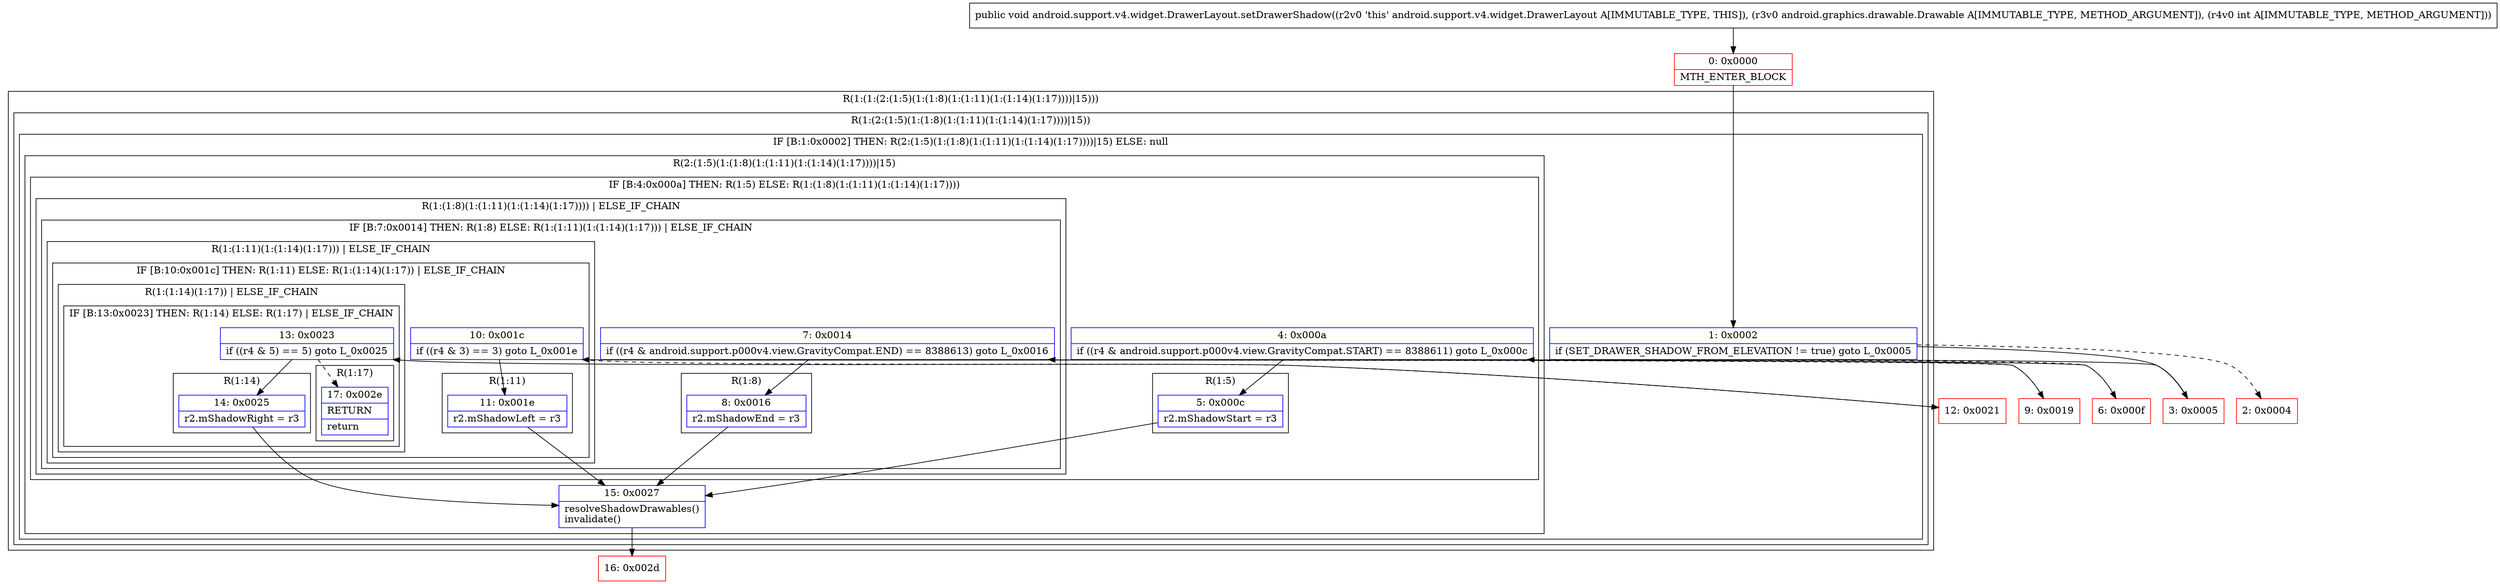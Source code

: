 digraph "CFG forandroid.support.v4.widget.DrawerLayout.setDrawerShadow(Landroid\/graphics\/drawable\/Drawable;I)V" {
subgraph cluster_Region_1842255932 {
label = "R(1:(1:(2:(1:5)(1:(1:8)(1:(1:11)(1:(1:14)(1:17))))|15)))";
node [shape=record,color=blue];
subgraph cluster_Region_64388172 {
label = "R(1:(2:(1:5)(1:(1:8)(1:(1:11)(1:(1:14)(1:17))))|15))";
node [shape=record,color=blue];
subgraph cluster_IfRegion_2032512691 {
label = "IF [B:1:0x0002] THEN: R(2:(1:5)(1:(1:8)(1:(1:11)(1:(1:14)(1:17))))|15) ELSE: null";
node [shape=record,color=blue];
Node_1 [shape=record,label="{1\:\ 0x0002|if (SET_DRAWER_SHADOW_FROM_ELEVATION != true) goto L_0x0005\l}"];
subgraph cluster_Region_1425718909 {
label = "R(2:(1:5)(1:(1:8)(1:(1:11)(1:(1:14)(1:17))))|15)";
node [shape=record,color=blue];
subgraph cluster_IfRegion_1307366310 {
label = "IF [B:4:0x000a] THEN: R(1:5) ELSE: R(1:(1:8)(1:(1:11)(1:(1:14)(1:17))))";
node [shape=record,color=blue];
Node_4 [shape=record,label="{4\:\ 0x000a|if ((r4 & android.support.p000v4.view.GravityCompat.START) == 8388611) goto L_0x000c\l}"];
subgraph cluster_Region_2112414283 {
label = "R(1:5)";
node [shape=record,color=blue];
Node_5 [shape=record,label="{5\:\ 0x000c|r2.mShadowStart = r3\l}"];
}
subgraph cluster_Region_703372147 {
label = "R(1:(1:8)(1:(1:11)(1:(1:14)(1:17)))) | ELSE_IF_CHAIN\l";
node [shape=record,color=blue];
subgraph cluster_IfRegion_686084453 {
label = "IF [B:7:0x0014] THEN: R(1:8) ELSE: R(1:(1:11)(1:(1:14)(1:17))) | ELSE_IF_CHAIN\l";
node [shape=record,color=blue];
Node_7 [shape=record,label="{7\:\ 0x0014|if ((r4 & android.support.p000v4.view.GravityCompat.END) == 8388613) goto L_0x0016\l}"];
subgraph cluster_Region_54416956 {
label = "R(1:8)";
node [shape=record,color=blue];
Node_8 [shape=record,label="{8\:\ 0x0016|r2.mShadowEnd = r3\l}"];
}
subgraph cluster_Region_964564650 {
label = "R(1:(1:11)(1:(1:14)(1:17))) | ELSE_IF_CHAIN\l";
node [shape=record,color=blue];
subgraph cluster_IfRegion_1954821621 {
label = "IF [B:10:0x001c] THEN: R(1:11) ELSE: R(1:(1:14)(1:17)) | ELSE_IF_CHAIN\l";
node [shape=record,color=blue];
Node_10 [shape=record,label="{10\:\ 0x001c|if ((r4 & 3) == 3) goto L_0x001e\l}"];
subgraph cluster_Region_2053484025 {
label = "R(1:11)";
node [shape=record,color=blue];
Node_11 [shape=record,label="{11\:\ 0x001e|r2.mShadowLeft = r3\l}"];
}
subgraph cluster_Region_186354495 {
label = "R(1:(1:14)(1:17)) | ELSE_IF_CHAIN\l";
node [shape=record,color=blue];
subgraph cluster_IfRegion_1117325232 {
label = "IF [B:13:0x0023] THEN: R(1:14) ELSE: R(1:17) | ELSE_IF_CHAIN\l";
node [shape=record,color=blue];
Node_13 [shape=record,label="{13\:\ 0x0023|if ((r4 & 5) == 5) goto L_0x0025\l}"];
subgraph cluster_Region_401062283 {
label = "R(1:14)";
node [shape=record,color=blue];
Node_14 [shape=record,label="{14\:\ 0x0025|r2.mShadowRight = r3\l}"];
}
subgraph cluster_Region_1077597419 {
label = "R(1:17)";
node [shape=record,color=blue];
Node_17 [shape=record,label="{17\:\ 0x002e|RETURN\l|return\l}"];
}
}
}
}
}
}
}
}
Node_15 [shape=record,label="{15\:\ 0x0027|resolveShadowDrawables()\linvalidate()\l}"];
}
}
}
}
Node_0 [shape=record,color=red,label="{0\:\ 0x0000|MTH_ENTER_BLOCK\l}"];
Node_2 [shape=record,color=red,label="{2\:\ 0x0004}"];
Node_3 [shape=record,color=red,label="{3\:\ 0x0005}"];
Node_6 [shape=record,color=red,label="{6\:\ 0x000f}"];
Node_9 [shape=record,color=red,label="{9\:\ 0x0019}"];
Node_12 [shape=record,color=red,label="{12\:\ 0x0021}"];
Node_16 [shape=record,color=red,label="{16\:\ 0x002d}"];
MethodNode[shape=record,label="{public void android.support.v4.widget.DrawerLayout.setDrawerShadow((r2v0 'this' android.support.v4.widget.DrawerLayout A[IMMUTABLE_TYPE, THIS]), (r3v0 android.graphics.drawable.Drawable A[IMMUTABLE_TYPE, METHOD_ARGUMENT]), (r4v0 int A[IMMUTABLE_TYPE, METHOD_ARGUMENT])) }"];
MethodNode -> Node_0;
Node_1 -> Node_2[style=dashed];
Node_1 -> Node_3;
Node_4 -> Node_5;
Node_4 -> Node_6[style=dashed];
Node_5 -> Node_15;
Node_7 -> Node_8;
Node_7 -> Node_9[style=dashed];
Node_8 -> Node_15;
Node_10 -> Node_11;
Node_10 -> Node_12[style=dashed];
Node_11 -> Node_15;
Node_13 -> Node_14;
Node_13 -> Node_17[style=dashed];
Node_14 -> Node_15;
Node_15 -> Node_16;
Node_0 -> Node_1;
Node_3 -> Node_4;
Node_6 -> Node_7;
Node_9 -> Node_10;
Node_12 -> Node_13;
}

